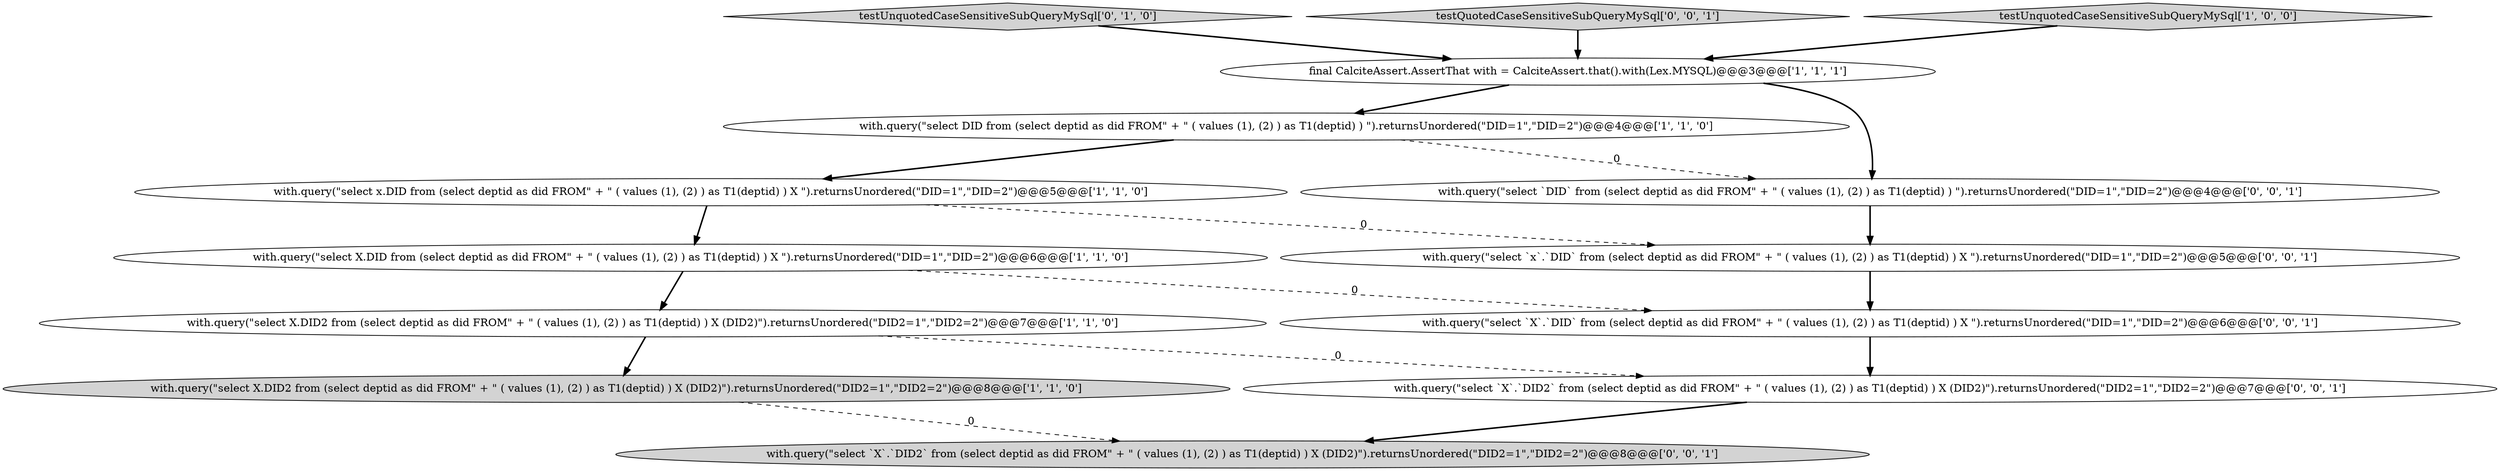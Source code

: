digraph {
9 [style = filled, label = "with.query(\"select `X`.`DID2` from (select deptid as did FROM\" + \" ( values (1), (2) ) as T1(deptid) ) X (DID2)\").returnsUnordered(\"DID2=1\",\"DID2=2\")@@@7@@@['0', '0', '1']", fillcolor = white, shape = ellipse image = "AAA0AAABBB3BBB"];
7 [style = filled, label = "testUnquotedCaseSensitiveSubQueryMySql['0', '1', '0']", fillcolor = lightgray, shape = diamond image = "AAA0AAABBB2BBB"];
4 [style = filled, label = "with.query(\"select X.DID2 from (select deptid as did FROM\" + \" ( values (1), (2) ) as T1(deptid) ) X (DID2)\").returnsUnordered(\"DID2=1\",\"DID2=2\")@@@8@@@['1', '1', '0']", fillcolor = lightgray, shape = ellipse image = "AAA0AAABBB1BBB"];
13 [style = filled, label = "with.query(\"select `x`.`DID` from (select deptid as did FROM\" + \" ( values (1), (2) ) as T1(deptid) ) X \").returnsUnordered(\"DID=1\",\"DID=2\")@@@5@@@['0', '0', '1']", fillcolor = white, shape = ellipse image = "AAA0AAABBB3BBB"];
1 [style = filled, label = "with.query(\"select DID from (select deptid as did FROM\" + \" ( values (1), (2) ) as T1(deptid) ) \").returnsUnordered(\"DID=1\",\"DID=2\")@@@4@@@['1', '1', '0']", fillcolor = white, shape = ellipse image = "AAA0AAABBB1BBB"];
11 [style = filled, label = "with.query(\"select `DID` from (select deptid as did FROM\" + \" ( values (1), (2) ) as T1(deptid) ) \").returnsUnordered(\"DID=1\",\"DID=2\")@@@4@@@['0', '0', '1']", fillcolor = white, shape = ellipse image = "AAA0AAABBB3BBB"];
10 [style = filled, label = "testQuotedCaseSensitiveSubQueryMySql['0', '0', '1']", fillcolor = lightgray, shape = diamond image = "AAA0AAABBB3BBB"];
6 [style = filled, label = "testUnquotedCaseSensitiveSubQueryMySql['1', '0', '0']", fillcolor = lightgray, shape = diamond image = "AAA0AAABBB1BBB"];
3 [style = filled, label = "with.query(\"select X.DID from (select deptid as did FROM\" + \" ( values (1), (2) ) as T1(deptid) ) X \").returnsUnordered(\"DID=1\",\"DID=2\")@@@6@@@['1', '1', '0']", fillcolor = white, shape = ellipse image = "AAA0AAABBB1BBB"];
2 [style = filled, label = "with.query(\"select X.DID2 from (select deptid as did FROM\" + \" ( values (1), (2) ) as T1(deptid) ) X (DID2)\").returnsUnordered(\"DID2=1\",\"DID2=2\")@@@7@@@['1', '1', '0']", fillcolor = white, shape = ellipse image = "AAA0AAABBB1BBB"];
8 [style = filled, label = "with.query(\"select `X`.`DID2` from (select deptid as did FROM\" + \" ( values (1), (2) ) as T1(deptid) ) X (DID2)\").returnsUnordered(\"DID2=1\",\"DID2=2\")@@@8@@@['0', '0', '1']", fillcolor = lightgray, shape = ellipse image = "AAA0AAABBB3BBB"];
12 [style = filled, label = "with.query(\"select `X`.`DID` from (select deptid as did FROM\" + \" ( values (1), (2) ) as T1(deptid) ) X \").returnsUnordered(\"DID=1\",\"DID=2\")@@@6@@@['0', '0', '1']", fillcolor = white, shape = ellipse image = "AAA0AAABBB3BBB"];
5 [style = filled, label = "with.query(\"select x.DID from (select deptid as did FROM\" + \" ( values (1), (2) ) as T1(deptid) ) X \").returnsUnordered(\"DID=1\",\"DID=2\")@@@5@@@['1', '1', '0']", fillcolor = white, shape = ellipse image = "AAA0AAABBB1BBB"];
0 [style = filled, label = "final CalciteAssert.AssertThat with = CalciteAssert.that().with(Lex.MYSQL)@@@3@@@['1', '1', '1']", fillcolor = white, shape = ellipse image = "AAA0AAABBB1BBB"];
1->5 [style = bold, label=""];
5->3 [style = bold, label=""];
5->13 [style = dashed, label="0"];
0->11 [style = bold, label=""];
10->0 [style = bold, label=""];
7->0 [style = bold, label=""];
6->0 [style = bold, label=""];
13->12 [style = bold, label=""];
3->12 [style = dashed, label="0"];
3->2 [style = bold, label=""];
12->9 [style = bold, label=""];
9->8 [style = bold, label=""];
2->4 [style = bold, label=""];
1->11 [style = dashed, label="0"];
0->1 [style = bold, label=""];
2->9 [style = dashed, label="0"];
11->13 [style = bold, label=""];
4->8 [style = dashed, label="0"];
}
